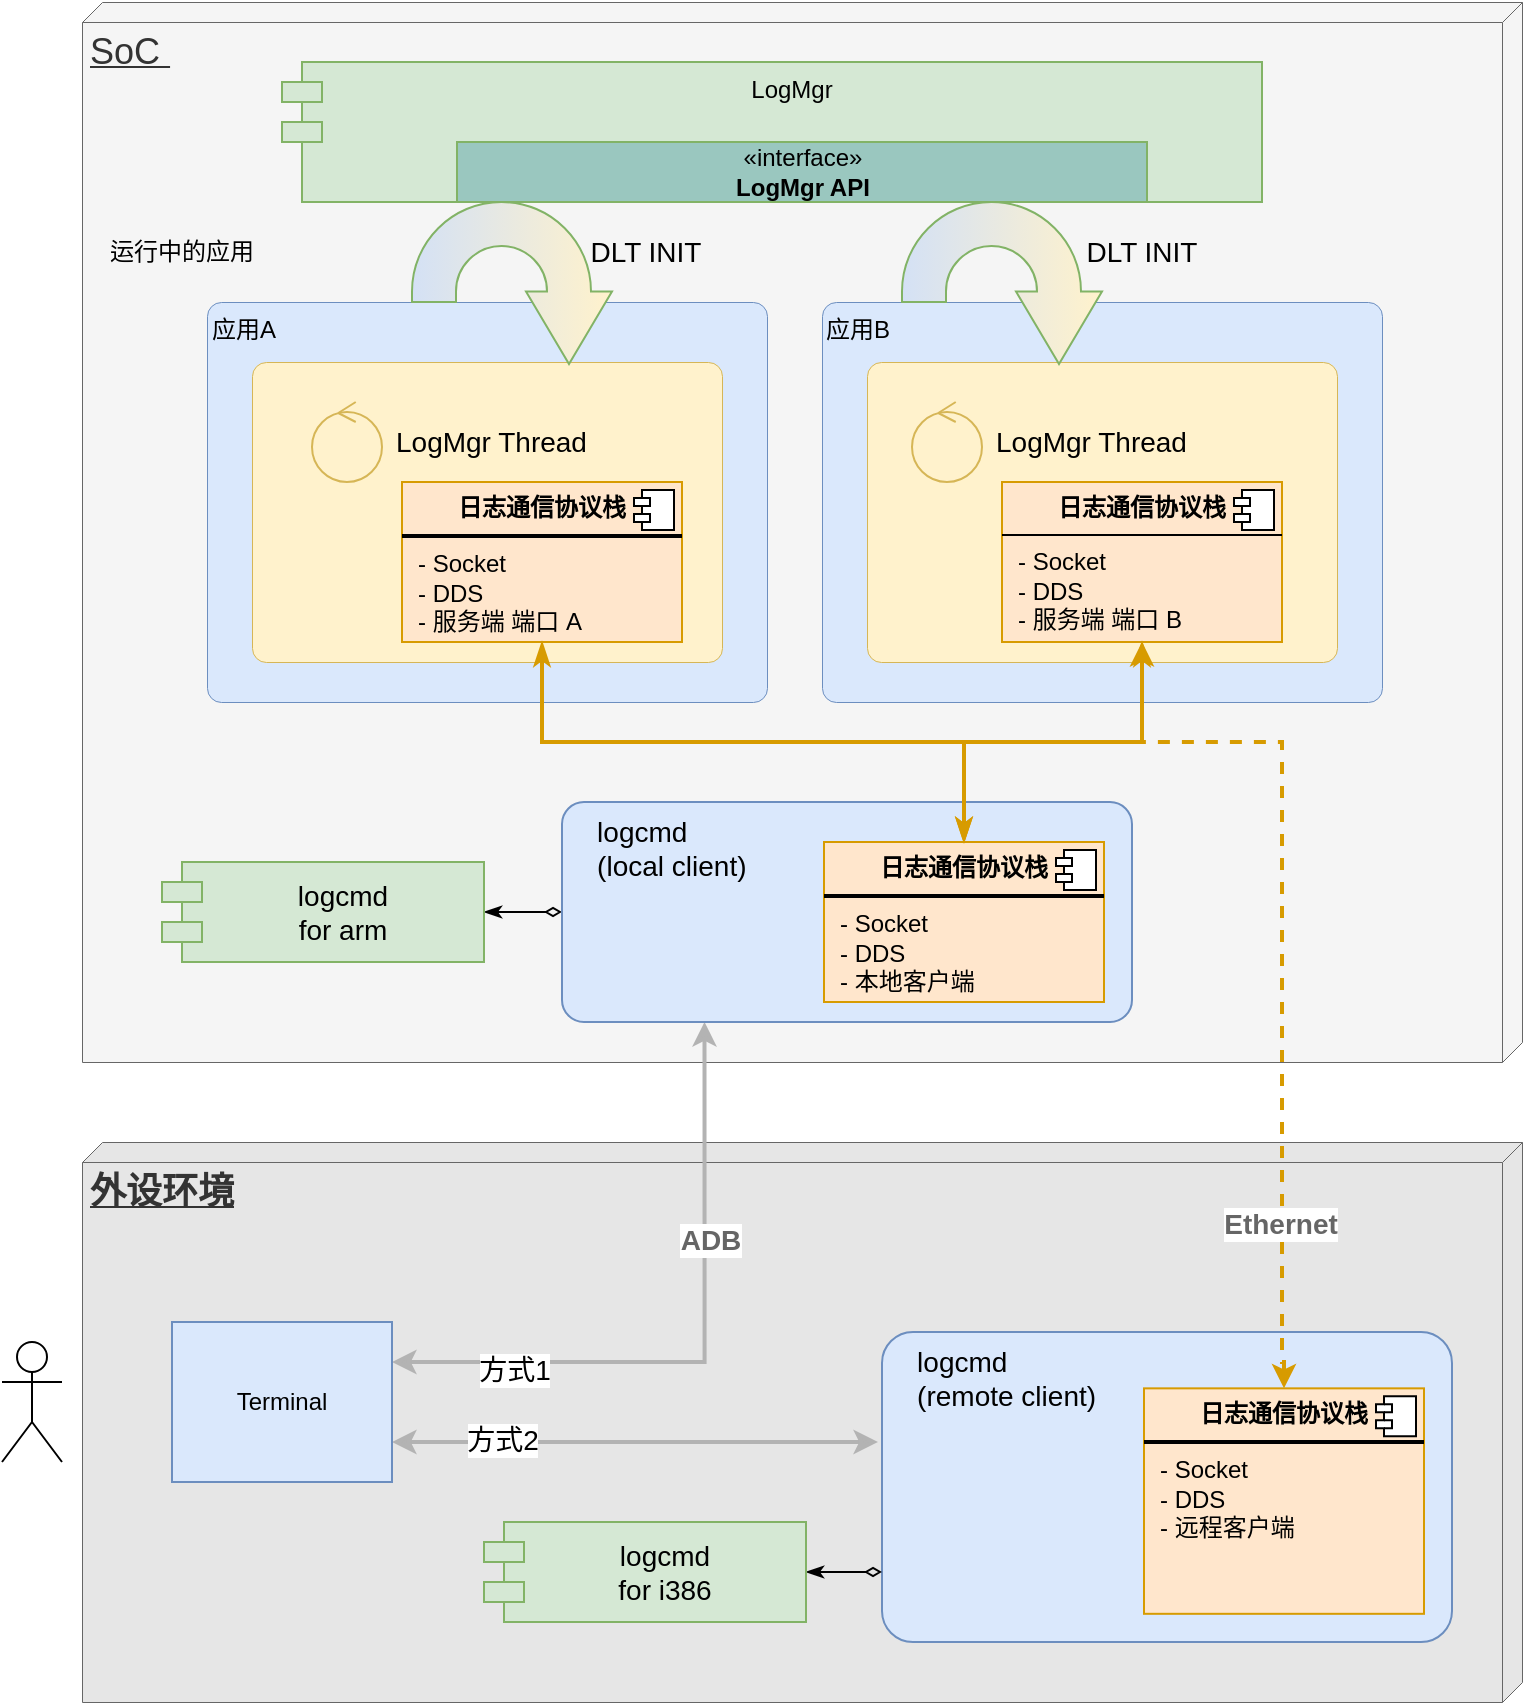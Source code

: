 <mxfile version="26.0.6">
  <diagram name="第 1 页" id="9_vn-ut5mF6kdvNH0XEL">
    <mxGraphModel dx="1142" dy="748" grid="1" gridSize="10" guides="1" tooltips="1" connect="1" arrows="1" fold="1" page="1" pageScale="1" pageWidth="850" pageHeight="1100" math="0" shadow="0">
      <root>
        <mxCell id="0" />
        <mxCell id="1" parent="0" />
        <mxCell id="dkAhr44AGeoDQMJsQ8wD-1" value="SoC&amp;nbsp;" style="verticalAlign=top;align=left;spacingTop=8;spacingLeft=2;spacingRight=12;shape=cube;size=10;direction=south;fontStyle=4;html=1;whiteSpace=wrap;fillColor=#f5f5f5;fontColor=#333333;strokeColor=#666666;fontSize=18;strokeWidth=0.5;" vertex="1" parent="1">
          <mxGeometry x="80" y="70" width="720" height="530" as="geometry" />
        </mxCell>
        <mxCell id="dkAhr44AGeoDQMJsQ8wD-72" style="edgeStyle=orthogonalEdgeStyle;rounded=0;orthogonalLoop=1;jettySize=auto;html=1;exitX=1;exitY=0.5;exitDx=0;exitDy=0;entryX=0;entryY=0.5;entryDx=0;entryDy=0;endArrow=diamondThin;endFill=0;startArrow=classicThin;startFill=1;" edge="1" parent="1" source="dkAhr44AGeoDQMJsQ8wD-43" target="dkAhr44AGeoDQMJsQ8wD-44">
          <mxGeometry relative="1" as="geometry" />
        </mxCell>
        <mxCell id="dkAhr44AGeoDQMJsQ8wD-43" value="logcmd&lt;div&gt;for arm&lt;/div&gt;" style="shape=module;align=center;spacingLeft=20;align=center;verticalAlign=middle;whiteSpace=wrap;html=1;fillColor=#d5e8d4;strokeColor=#82b366;fontSize=14;" vertex="1" parent="1">
          <mxGeometry x="120" y="500" width="161" height="50" as="geometry" />
        </mxCell>
        <mxCell id="dkAhr44AGeoDQMJsQ8wD-53" value="外设环境" style="verticalAlign=top;align=left;spacingTop=8;spacingLeft=2;spacingRight=12;shape=cube;size=10;direction=south;fontStyle=5;html=1;whiteSpace=wrap;fontSize=18;fillColor=#E6E6E6;fontColor=#333333;strokeColor=#666666;strokeWidth=0.5;" vertex="1" parent="1">
          <mxGeometry x="80" y="640" width="720" height="280" as="geometry" />
        </mxCell>
        <mxCell id="dkAhr44AGeoDQMJsQ8wD-37" value="应用B" style="rounded=1;whiteSpace=wrap;html=1;absoluteArcSize=1;arcSize=14;strokeWidth=0.5;align=left;verticalAlign=top;strokeColor=#6c8ebf;fillColor=#dae8fc;" vertex="1" parent="1">
          <mxGeometry x="450" y="220" width="280" height="200" as="geometry" />
        </mxCell>
        <mxCell id="dkAhr44AGeoDQMJsQ8wD-80" value="" style="rounded=1;whiteSpace=wrap;html=1;absoluteArcSize=1;arcSize=14;strokeWidth=0.5;align=left;verticalAlign=top;strokeColor=#d6b656;fillColor=#fff2cc;fontSize=14;" vertex="1" parent="1">
          <mxGeometry x="472.5" y="250" width="235" height="150" as="geometry" />
        </mxCell>
        <mxCell id="dkAhr44AGeoDQMJsQ8wD-39" value="" style="ellipse;shape=umlControl;whiteSpace=wrap;html=1;fillColor=#fff2cc;strokeColor=#d6b656;" vertex="1" parent="1">
          <mxGeometry x="495" y="270" width="35" height="40" as="geometry" />
        </mxCell>
        <mxCell id="dkAhr44AGeoDQMJsQ8wD-40" value="LogMgr Thread" style="text;html=1;align=left;verticalAlign=middle;whiteSpace=wrap;rounded=0;fontSize=14;" vertex="1" parent="1">
          <mxGeometry x="535" y="275" width="120" height="30" as="geometry" />
        </mxCell>
        <mxCell id="dkAhr44AGeoDQMJsQ8wD-41" value="&lt;p style=&quot;margin:0px;margin-top:6px;text-align:center;&quot;&gt;&lt;b&gt;日志通信协议栈&lt;/b&gt;&lt;br&gt;&lt;/p&gt;&lt;hr size=&quot;1&quot; style=&quot;border-style:solid;&quot;&gt;&lt;p style=&quot;margin:0px;margin-left:8px;&quot;&gt;- Socket&lt;br&gt;- DDS&lt;/p&gt;&lt;p style=&quot;margin:0px;margin-left:8px;&quot;&gt;- 服务端 端口 B&lt;/p&gt;" style="align=left;overflow=fill;html=1;dropTarget=0;whiteSpace=wrap;fillColor=#ffe6cc;strokeColor=#d79b00;" vertex="1" parent="1">
          <mxGeometry x="540" y="310" width="140" height="80" as="geometry" />
        </mxCell>
        <mxCell id="dkAhr44AGeoDQMJsQ8wD-42" value="" style="shape=component;jettyWidth=8;jettyHeight=4;" vertex="1" parent="dkAhr44AGeoDQMJsQ8wD-41">
          <mxGeometry x="1" width="20" height="20" relative="1" as="geometry">
            <mxPoint x="-24" y="4" as="offset" />
          </mxGeometry>
        </mxCell>
        <mxCell id="dkAhr44AGeoDQMJsQ8wD-6" value="应用A" style="rounded=1;whiteSpace=wrap;html=1;absoluteArcSize=1;arcSize=14;strokeWidth=0.5;align=left;verticalAlign=top;strokeColor=#6c8ebf;fillColor=#dae8fc;" vertex="1" parent="1">
          <mxGeometry x="142.5" y="220" width="280" height="200" as="geometry" />
        </mxCell>
        <mxCell id="dkAhr44AGeoDQMJsQ8wD-79" value="" style="rounded=1;whiteSpace=wrap;html=1;absoluteArcSize=1;arcSize=14;strokeWidth=0.5;align=left;verticalAlign=top;strokeColor=#d6b656;fillColor=#fff2cc;fontSize=14;" vertex="1" parent="1">
          <mxGeometry x="165" y="250" width="235" height="150" as="geometry" />
        </mxCell>
        <mxCell id="dkAhr44AGeoDQMJsQ8wD-13" value="" style="ellipse;shape=umlControl;whiteSpace=wrap;html=1;fillColor=#fff2cc;strokeColor=#d6b656;" vertex="1" parent="1">
          <mxGeometry x="195" y="270" width="35" height="40" as="geometry" />
        </mxCell>
        <mxCell id="dkAhr44AGeoDQMJsQ8wD-14" value="LogMgr Thread" style="text;html=1;align=left;verticalAlign=middle;whiteSpace=wrap;rounded=0;fontSize=14;" vertex="1" parent="1">
          <mxGeometry x="235" y="275" width="120" height="30" as="geometry" />
        </mxCell>
        <mxCell id="dkAhr44AGeoDQMJsQ8wD-33" value="&lt;p style=&quot;margin:0px;margin-top:6px;text-align:center;&quot;&gt;&lt;b&gt;日志通信协议栈&lt;/b&gt;&lt;br&gt;&lt;/p&gt;&lt;hr style=&quot;border-style:solid;&quot;&gt;&lt;p style=&quot;margin:0px;margin-left:8px;&quot;&gt;- Socket&lt;br&gt;- DDS&lt;/p&gt;&lt;p style=&quot;margin:0px;margin-left:8px;&quot;&gt;- 服务端 端口 A&lt;/p&gt;" style="align=left;overflow=fill;html=1;dropTarget=0;whiteSpace=wrap;fillColor=#ffe6cc;strokeColor=#d79b00;fontSize=12;" vertex="1" parent="1">
          <mxGeometry x="240" y="310" width="140" height="80" as="geometry" />
        </mxCell>
        <mxCell id="dkAhr44AGeoDQMJsQ8wD-34" value="" style="shape=component;jettyWidth=8;jettyHeight=4;" vertex="1" parent="dkAhr44AGeoDQMJsQ8wD-33">
          <mxGeometry x="1" width="20" height="20" relative="1" as="geometry">
            <mxPoint x="-24" y="4" as="offset" />
          </mxGeometry>
        </mxCell>
        <mxCell id="dkAhr44AGeoDQMJsQ8wD-59" style="edgeStyle=orthogonalEdgeStyle;rounded=0;orthogonalLoop=1;jettySize=auto;html=1;exitX=1;exitY=0.25;exitDx=0;exitDy=0;entryX=0.25;entryY=1;entryDx=0;entryDy=0;strokeColor=#B3B3B3;startArrow=classic;startFill=1;strokeWidth=2;" edge="1" parent="1" source="dkAhr44AGeoDQMJsQ8wD-58" target="dkAhr44AGeoDQMJsQ8wD-44">
          <mxGeometry relative="1" as="geometry" />
        </mxCell>
        <mxCell id="dkAhr44AGeoDQMJsQ8wD-60" value="&lt;font style=&quot;font-size: 14px;&quot;&gt;方式1&lt;/font&gt;" style="edgeLabel;html=1;align=center;verticalAlign=middle;resizable=0;points=[];" vertex="1" connectable="0" parent="dkAhr44AGeoDQMJsQ8wD-59">
          <mxGeometry x="-0.625" y="-4" relative="1" as="geometry">
            <mxPoint as="offset" />
          </mxGeometry>
        </mxCell>
        <mxCell id="dkAhr44AGeoDQMJsQ8wD-61" value="&lt;font style=&quot;font-size: 14px; color: rgb(102, 102, 102);&quot;&gt;&lt;b&gt;ADB&lt;/b&gt;&lt;/font&gt;" style="edgeLabel;html=1;align=center;verticalAlign=middle;resizable=0;points=[];" vertex="1" connectable="0" parent="dkAhr44AGeoDQMJsQ8wD-59">
          <mxGeometry x="0.334" y="-2" relative="1" as="geometry">
            <mxPoint as="offset" />
          </mxGeometry>
        </mxCell>
        <mxCell id="dkAhr44AGeoDQMJsQ8wD-68" style="edgeStyle=orthogonalEdgeStyle;rounded=0;orthogonalLoop=1;jettySize=auto;html=1;exitX=1;exitY=0.75;exitDx=0;exitDy=0;startArrow=classic;startFill=1;strokeColor=#B3B3B3;strokeWidth=2;" edge="1" parent="1" source="dkAhr44AGeoDQMJsQ8wD-58">
          <mxGeometry relative="1" as="geometry">
            <mxPoint x="478" y="790" as="targetPoint" />
          </mxGeometry>
        </mxCell>
        <mxCell id="dkAhr44AGeoDQMJsQ8wD-69" value="&lt;font style=&quot;font-size: 14px;&quot;&gt;方式&lt;/font&gt;&lt;font style=&quot;font-size: 14px;&quot;&gt;2&lt;/font&gt;" style="edgeLabel;html=1;align=center;verticalAlign=middle;resizable=0;points=[];" vertex="1" connectable="0" parent="dkAhr44AGeoDQMJsQ8wD-68">
          <mxGeometry x="-0.551" y="1" relative="1" as="geometry">
            <mxPoint as="offset" />
          </mxGeometry>
        </mxCell>
        <mxCell id="dkAhr44AGeoDQMJsQ8wD-58" value="Terminal" style="html=1;whiteSpace=wrap;fillColor=#dae8fc;strokeColor=#6c8ebf;" vertex="1" parent="1">
          <mxGeometry x="125" y="730" width="110" height="80" as="geometry" />
        </mxCell>
        <mxCell id="dkAhr44AGeoDQMJsQ8wD-62" value="" style="group;strokeWidth=0.5;" vertex="1" connectable="0" parent="1">
          <mxGeometry x="320" y="470" width="285" height="110" as="geometry" />
        </mxCell>
        <mxCell id="dkAhr44AGeoDQMJsQ8wD-44" value="&amp;nbsp; &amp;nbsp; logcmd&lt;div&gt;&amp;nbsp; &amp;nbsp; (local client)&lt;/div&gt;" style="rounded=1;arcSize=10;whiteSpace=wrap;html=1;align=left;fillColor=#dae8fc;fontSize=14;verticalAlign=top;strokeColor=#6c8ebf;" vertex="1" parent="dkAhr44AGeoDQMJsQ8wD-62">
          <mxGeometry width="285" height="110" as="geometry" />
        </mxCell>
        <mxCell id="dkAhr44AGeoDQMJsQ8wD-45" value="&lt;p style=&quot;margin:0px;margin-top:6px;text-align:center;&quot;&gt;&lt;b&gt;日志通信协议栈&lt;/b&gt;&lt;br&gt;&lt;/p&gt;&lt;hr style=&quot;border-style:solid;&quot;&gt;&lt;p style=&quot;margin:0px;margin-left:8px;&quot;&gt;- Socket&lt;br&gt;- DDS&lt;/p&gt;&lt;p style=&quot;margin:0px;margin-left:8px;&quot;&gt;- 本地客户端&amp;nbsp;&lt;/p&gt;" style="align=left;overflow=fill;html=1;dropTarget=0;whiteSpace=wrap;fillColor=#ffe6cc;strokeColor=#d79b00;fontSize=12;" vertex="1" parent="dkAhr44AGeoDQMJsQ8wD-62">
          <mxGeometry x="131" y="20" width="140" height="80" as="geometry" />
        </mxCell>
        <mxCell id="dkAhr44AGeoDQMJsQ8wD-46" value="" style="shape=component;jettyWidth=8;jettyHeight=4;" vertex="1" parent="dkAhr44AGeoDQMJsQ8wD-45">
          <mxGeometry x="1" width="20" height="20" relative="1" as="geometry">
            <mxPoint x="-24" y="4" as="offset" />
          </mxGeometry>
        </mxCell>
        <mxCell id="dkAhr44AGeoDQMJsQ8wD-63" value="" style="group;strokeWidth=0.5;" vertex="1" connectable="0" parent="1">
          <mxGeometry x="480" y="735" width="285" height="155" as="geometry" />
        </mxCell>
        <mxCell id="dkAhr44AGeoDQMJsQ8wD-64" value="&amp;nbsp; &amp;nbsp; logcmd&lt;div&gt;&amp;nbsp; &amp;nbsp; (remote client)&lt;/div&gt;" style="rounded=1;arcSize=10;whiteSpace=wrap;html=1;align=left;fillColor=#dae8fc;fontSize=14;verticalAlign=top;strokeColor=#6c8ebf;" vertex="1" parent="dkAhr44AGeoDQMJsQ8wD-63">
          <mxGeometry width="285" height="155" as="geometry" />
        </mxCell>
        <mxCell id="dkAhr44AGeoDQMJsQ8wD-65" value="&lt;p style=&quot;margin:0px;margin-top:6px;text-align:center;&quot;&gt;&lt;b&gt;日志通信协议栈&lt;/b&gt;&lt;br&gt;&lt;/p&gt;&lt;hr style=&quot;border-style:solid;&quot;&gt;&lt;p style=&quot;margin:0px;margin-left:8px;&quot;&gt;- Socket&lt;br&gt;- DDS&lt;/p&gt;&lt;p style=&quot;margin:0px;margin-left:8px;&quot;&gt;- 远程客户端&amp;nbsp;&lt;/p&gt;" style="align=left;overflow=fill;html=1;dropTarget=0;whiteSpace=wrap;fillColor=#ffe6cc;strokeColor=#d79b00;fontSize=12;" vertex="1" parent="dkAhr44AGeoDQMJsQ8wD-63">
          <mxGeometry x="131" y="28.182" width="140" height="112.727" as="geometry" />
        </mxCell>
        <mxCell id="dkAhr44AGeoDQMJsQ8wD-66" value="" style="shape=component;jettyWidth=8;jettyHeight=4;" vertex="1" parent="dkAhr44AGeoDQMJsQ8wD-65">
          <mxGeometry x="1" width="20" height="20" relative="1" as="geometry">
            <mxPoint x="-24" y="4" as="offset" />
          </mxGeometry>
        </mxCell>
        <mxCell id="dkAhr44AGeoDQMJsQ8wD-76" style="edgeStyle=orthogonalEdgeStyle;rounded=0;orthogonalLoop=1;jettySize=auto;html=1;exitX=1;exitY=0.5;exitDx=0;exitDy=0;endArrow=diamondThin;endFill=0;startArrow=classicThin;startFill=1;" edge="1" parent="1" source="dkAhr44AGeoDQMJsQ8wD-67">
          <mxGeometry relative="1" as="geometry">
            <mxPoint x="480" y="855" as="targetPoint" />
          </mxGeometry>
        </mxCell>
        <mxCell id="dkAhr44AGeoDQMJsQ8wD-67" value="logcmd&lt;div&gt;for i386&lt;/div&gt;" style="shape=module;align=center;spacingLeft=20;align=center;verticalAlign=middle;whiteSpace=wrap;html=1;fillColor=#d5e8d4;strokeColor=#82b366;fontSize=14;" vertex="1" parent="1">
          <mxGeometry x="281" y="830" width="161" height="50" as="geometry" />
        </mxCell>
        <mxCell id="dkAhr44AGeoDQMJsQ8wD-70" style="edgeStyle=orthogonalEdgeStyle;rounded=0;orthogonalLoop=1;jettySize=auto;html=1;exitX=0.5;exitY=0;exitDx=0;exitDy=0;entryX=0.5;entryY=1;entryDx=0;entryDy=0;strokeWidth=2;strokeColor=#d79b00;startArrow=classic;startFill=1;dashed=1;fillColor=#ffe6cc;" edge="1" parent="1" source="dkAhr44AGeoDQMJsQ8wD-65" target="dkAhr44AGeoDQMJsQ8wD-41">
          <mxGeometry relative="1" as="geometry">
            <Array as="points">
              <mxPoint x="681" y="750" />
              <mxPoint x="680" y="750" />
              <mxPoint x="680" y="440" />
              <mxPoint x="610" y="440" />
            </Array>
          </mxGeometry>
        </mxCell>
        <mxCell id="dkAhr44AGeoDQMJsQ8wD-77" value="&lt;font style=&quot;font-size: 14px;&quot;&gt;&lt;b&gt;Ethernet&lt;/b&gt;&lt;/font&gt;" style="edgeLabel;html=1;align=center;verticalAlign=middle;resizable=0;points=[];fontColor=#666666;" vertex="1" connectable="0" parent="dkAhr44AGeoDQMJsQ8wD-70">
          <mxGeometry x="-0.838" relative="1" as="geometry">
            <mxPoint x="-1" y="-47" as="offset" />
          </mxGeometry>
        </mxCell>
        <mxCell id="dkAhr44AGeoDQMJsQ8wD-50" style="edgeStyle=orthogonalEdgeStyle;rounded=0;orthogonalLoop=1;jettySize=auto;html=1;exitX=0.5;exitY=1;exitDx=0;exitDy=0;entryX=0.5;entryY=0;entryDx=0;entryDy=0;startArrow=classicThin;startFill=1;endArrow=classicThin;endFill=1;strokeColor=#d79b00;strokeWidth=2;fillColor=#ffe6cc;" edge="1" parent="1" source="dkAhr44AGeoDQMJsQ8wD-33" target="dkAhr44AGeoDQMJsQ8wD-45">
          <mxGeometry relative="1" as="geometry" />
        </mxCell>
        <mxCell id="dkAhr44AGeoDQMJsQ8wD-51" style="edgeStyle=orthogonalEdgeStyle;rounded=0;orthogonalLoop=1;jettySize=auto;html=1;exitX=0.5;exitY=1;exitDx=0;exitDy=0;entryX=0.5;entryY=0;entryDx=0;entryDy=0;endArrow=classicThin;endFill=1;startArrow=classicThin;startFill=1;strokeColor=#d79b00;strokeWidth=2;fillColor=#ffe6cc;" edge="1" parent="1" source="dkAhr44AGeoDQMJsQ8wD-41" target="dkAhr44AGeoDQMJsQ8wD-45">
          <mxGeometry relative="1" as="geometry" />
        </mxCell>
        <mxCell id="dkAhr44AGeoDQMJsQ8wD-78" value="Actor" style="shape=umlActor;verticalLabelPosition=bottom;verticalAlign=top;html=1;fontColor=none;noLabel=1;" vertex="1" parent="1">
          <mxGeometry x="40" y="740" width="30" height="60" as="geometry" />
        </mxCell>
        <mxCell id="dkAhr44AGeoDQMJsQ8wD-85" value="LogMgr" style="shape=module;align=left;spacingLeft=20;align=center;verticalAlign=top;whiteSpace=wrap;html=1;fillColor=#d5e8d4;strokeColor=#82b366;" vertex="1" parent="1">
          <mxGeometry x="180" y="100" width="490" height="70" as="geometry" />
        </mxCell>
        <mxCell id="dkAhr44AGeoDQMJsQ8wD-86" value="" style="html=1;shadow=0;dashed=0;align=center;verticalAlign=middle;shape=mxgraph.arrows2.uTurnArrow;dy=11;arrowHead=43;dx2=36.25;direction=south;fillColor=#FFF2CC;strokeColor=#82b366;gradientColor=#D4E1F5;" vertex="1" parent="1">
          <mxGeometry x="245" y="170" width="100" height="50" as="geometry" />
        </mxCell>
        <mxCell id="dkAhr44AGeoDQMJsQ8wD-87" value="«interface»&lt;br&gt;&lt;b&gt;LogMgr API&lt;/b&gt;" style="html=1;whiteSpace=wrap;fillColor=#9AC7BF;strokeColor=#82b366;" vertex="1" parent="1">
          <mxGeometry x="267.5" y="140" width="345" height="30" as="geometry" />
        </mxCell>
        <mxCell id="dkAhr44AGeoDQMJsQ8wD-88" value="" style="html=1;shadow=0;dashed=0;align=center;verticalAlign=middle;shape=mxgraph.arrows2.uTurnArrow;dy=11;arrowHead=43;dx2=36.25;direction=south;fillColor=#FFF2CC;strokeColor=#82b366;gradientColor=#D4E1F5;" vertex="1" parent="1">
          <mxGeometry x="490" y="170" width="100" height="50" as="geometry" />
        </mxCell>
        <mxCell id="dkAhr44AGeoDQMJsQ8wD-89" value="DLT INIT" style="text;html=1;align=center;verticalAlign=middle;whiteSpace=wrap;rounded=0;fontSize=14;" vertex="1" parent="1">
          <mxGeometry x="331.5" y="180" width="60" height="30" as="geometry" />
        </mxCell>
        <mxCell id="dkAhr44AGeoDQMJsQ8wD-90" value="DLT INIT" style="text;html=1;align=center;verticalAlign=middle;whiteSpace=wrap;rounded=0;fontSize=14;" vertex="1" parent="1">
          <mxGeometry x="580" y="180" width="60" height="30" as="geometry" />
        </mxCell>
        <mxCell id="dkAhr44AGeoDQMJsQ8wD-94" value="运行中的应用" style="text;html=1;align=center;verticalAlign=middle;whiteSpace=wrap;rounded=0;" vertex="1" parent="1">
          <mxGeometry x="80" y="180" width="100" height="30" as="geometry" />
        </mxCell>
      </root>
    </mxGraphModel>
  </diagram>
</mxfile>
